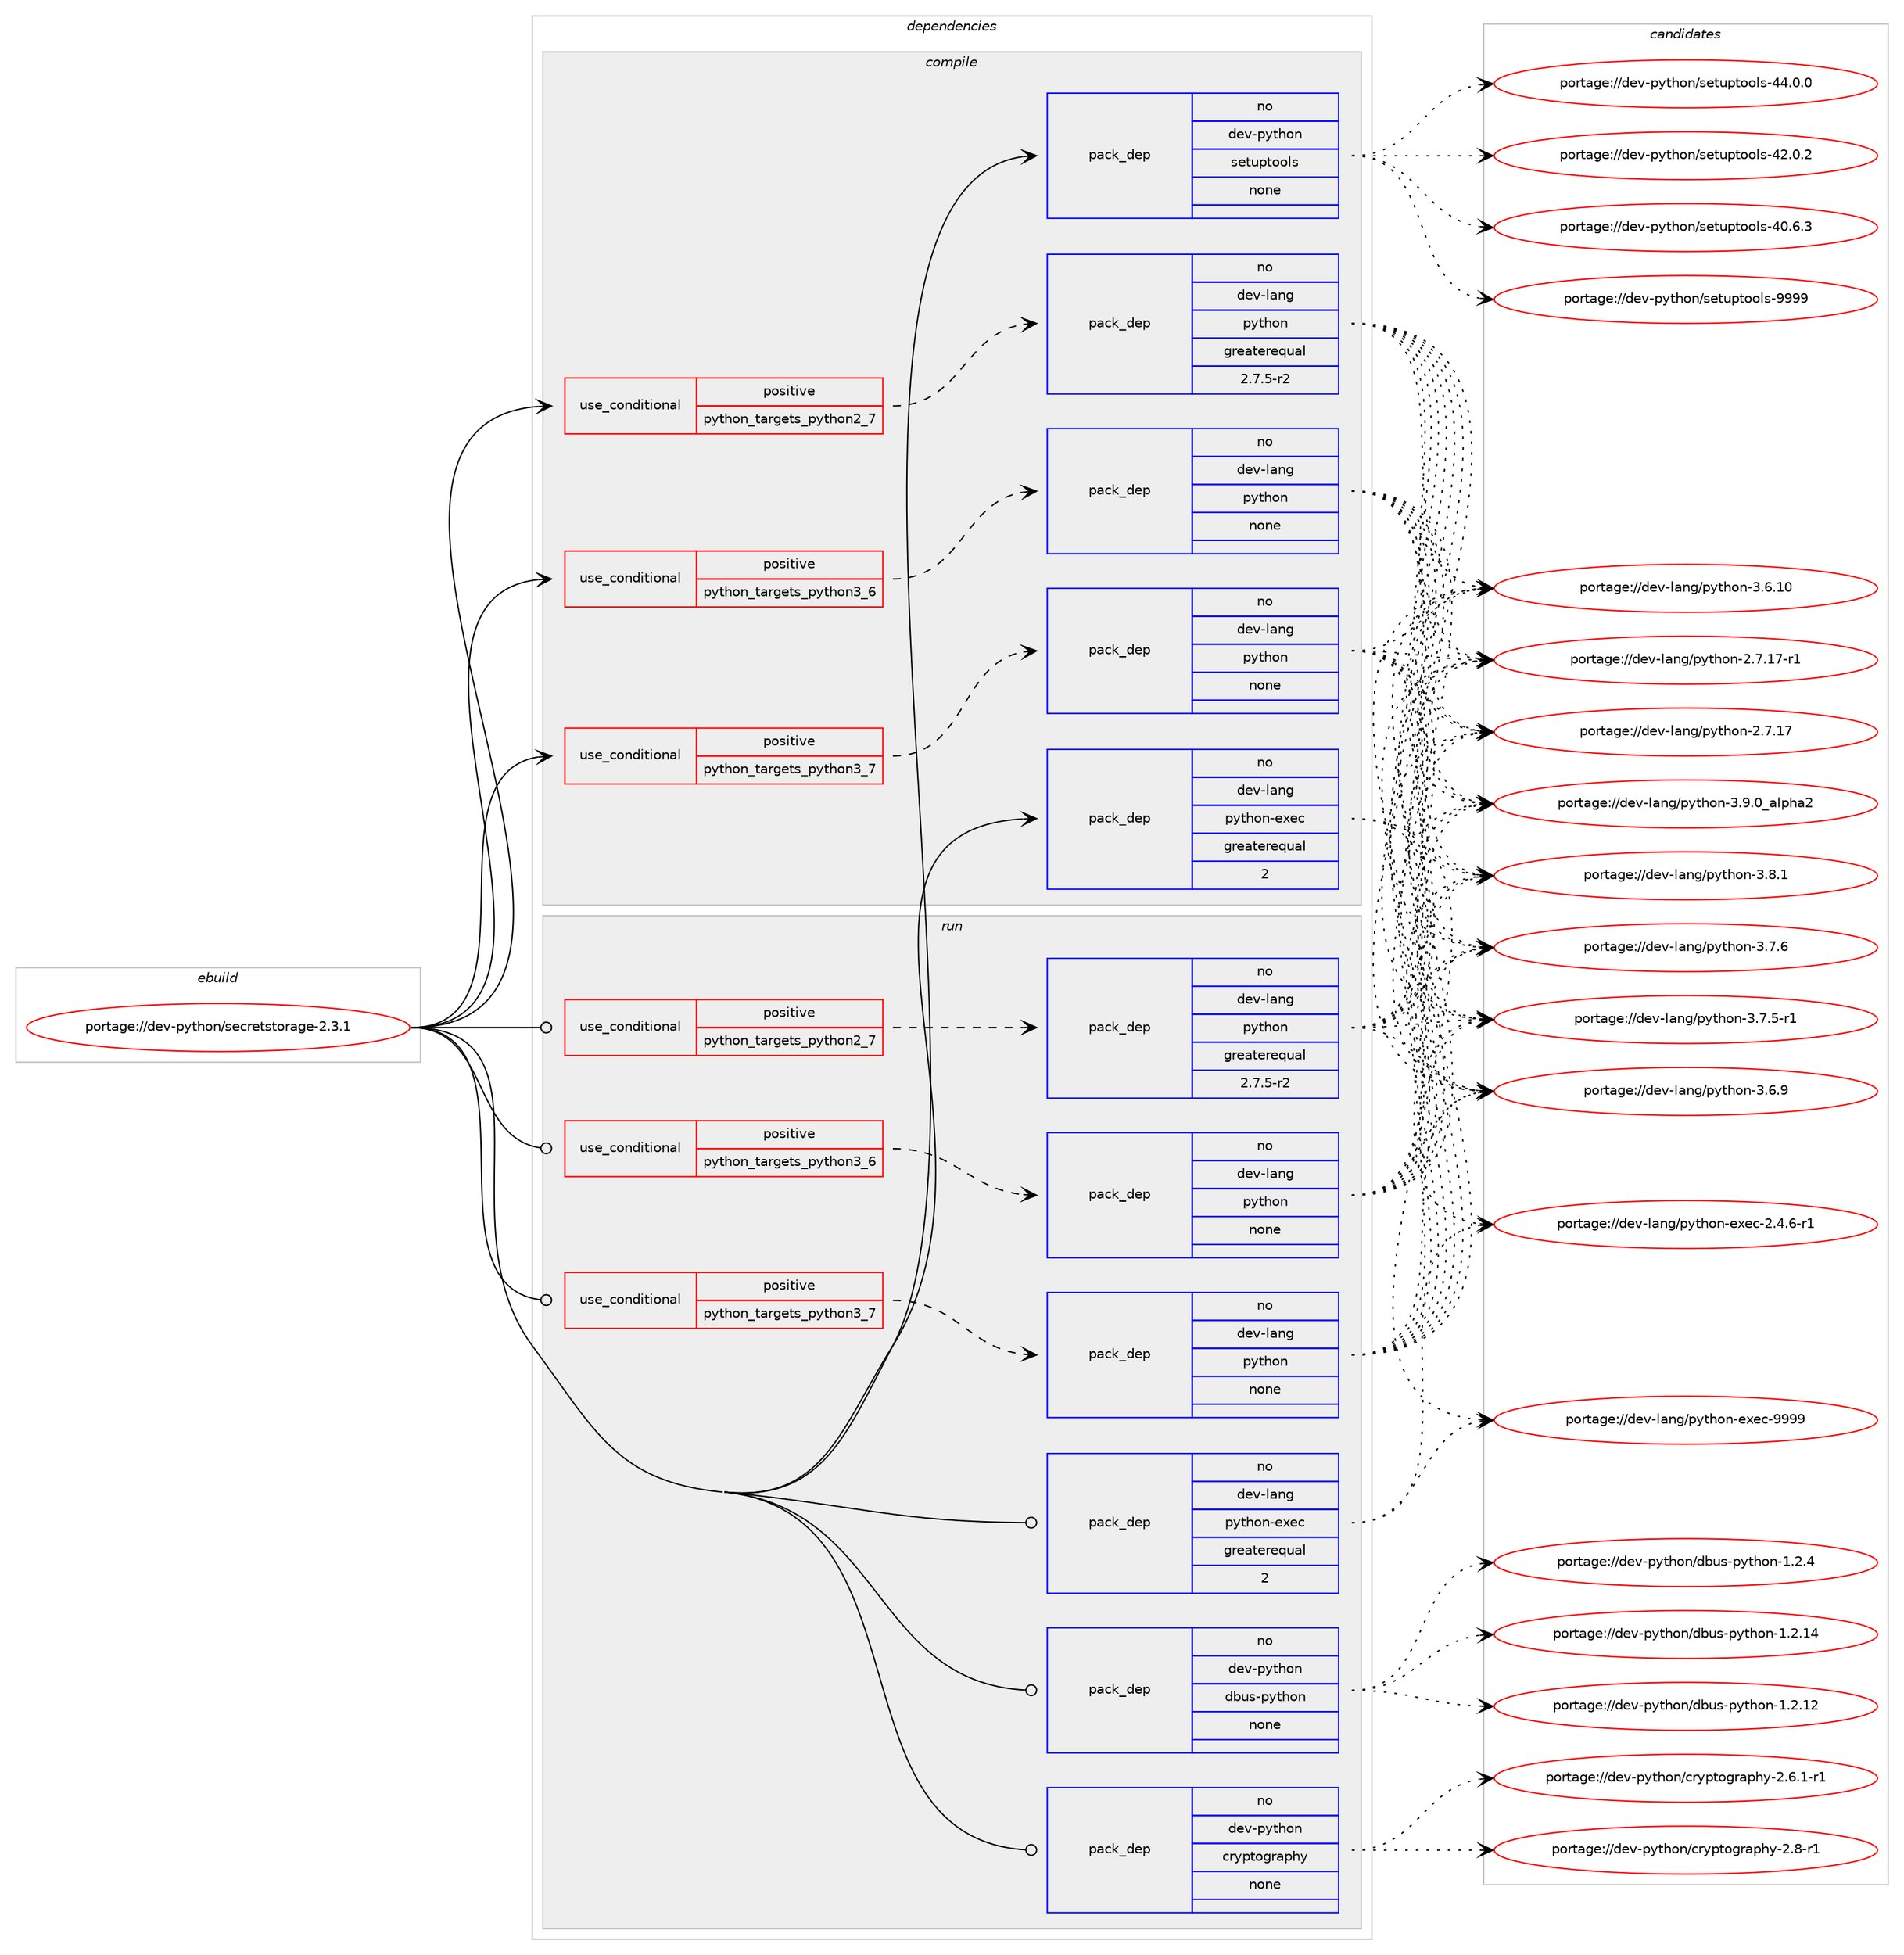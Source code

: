 digraph prolog {

# *************
# Graph options
# *************

newrank=true;
concentrate=true;
compound=true;
graph [rankdir=LR,fontname=Helvetica,fontsize=10,ranksep=1.5];#, ranksep=2.5, nodesep=0.2];
edge  [arrowhead=vee];
node  [fontname=Helvetica,fontsize=10];

# **********
# The ebuild
# **********

subgraph cluster_leftcol {
color=gray;
label=<<i>ebuild</i>>;
id [label="portage://dev-python/secretstorage-2.3.1", color=red, width=4, href="../dev-python/secretstorage-2.3.1.svg"];
}

# ****************
# The dependencies
# ****************

subgraph cluster_midcol {
color=gray;
label=<<i>dependencies</i>>;
subgraph cluster_compile {
fillcolor="#eeeeee";
style=filled;
label=<<i>compile</i>>;
subgraph cond106242 {
dependency426589 [label=<<TABLE BORDER="0" CELLBORDER="1" CELLSPACING="0" CELLPADDING="4"><TR><TD ROWSPAN="3" CELLPADDING="10">use_conditional</TD></TR><TR><TD>positive</TD></TR><TR><TD>python_targets_python2_7</TD></TR></TABLE>>, shape=none, color=red];
subgraph pack315449 {
dependency426590 [label=<<TABLE BORDER="0" CELLBORDER="1" CELLSPACING="0" CELLPADDING="4" WIDTH="220"><TR><TD ROWSPAN="6" CELLPADDING="30">pack_dep</TD></TR><TR><TD WIDTH="110">no</TD></TR><TR><TD>dev-lang</TD></TR><TR><TD>python</TD></TR><TR><TD>greaterequal</TD></TR><TR><TD>2.7.5-r2</TD></TR></TABLE>>, shape=none, color=blue];
}
dependency426589:e -> dependency426590:w [weight=20,style="dashed",arrowhead="vee"];
}
id:e -> dependency426589:w [weight=20,style="solid",arrowhead="vee"];
subgraph cond106243 {
dependency426591 [label=<<TABLE BORDER="0" CELLBORDER="1" CELLSPACING="0" CELLPADDING="4"><TR><TD ROWSPAN="3" CELLPADDING="10">use_conditional</TD></TR><TR><TD>positive</TD></TR><TR><TD>python_targets_python3_6</TD></TR></TABLE>>, shape=none, color=red];
subgraph pack315450 {
dependency426592 [label=<<TABLE BORDER="0" CELLBORDER="1" CELLSPACING="0" CELLPADDING="4" WIDTH="220"><TR><TD ROWSPAN="6" CELLPADDING="30">pack_dep</TD></TR><TR><TD WIDTH="110">no</TD></TR><TR><TD>dev-lang</TD></TR><TR><TD>python</TD></TR><TR><TD>none</TD></TR><TR><TD></TD></TR></TABLE>>, shape=none, color=blue];
}
dependency426591:e -> dependency426592:w [weight=20,style="dashed",arrowhead="vee"];
}
id:e -> dependency426591:w [weight=20,style="solid",arrowhead="vee"];
subgraph cond106244 {
dependency426593 [label=<<TABLE BORDER="0" CELLBORDER="1" CELLSPACING="0" CELLPADDING="4"><TR><TD ROWSPAN="3" CELLPADDING="10">use_conditional</TD></TR><TR><TD>positive</TD></TR><TR><TD>python_targets_python3_7</TD></TR></TABLE>>, shape=none, color=red];
subgraph pack315451 {
dependency426594 [label=<<TABLE BORDER="0" CELLBORDER="1" CELLSPACING="0" CELLPADDING="4" WIDTH="220"><TR><TD ROWSPAN="6" CELLPADDING="30">pack_dep</TD></TR><TR><TD WIDTH="110">no</TD></TR><TR><TD>dev-lang</TD></TR><TR><TD>python</TD></TR><TR><TD>none</TD></TR><TR><TD></TD></TR></TABLE>>, shape=none, color=blue];
}
dependency426593:e -> dependency426594:w [weight=20,style="dashed",arrowhead="vee"];
}
id:e -> dependency426593:w [weight=20,style="solid",arrowhead="vee"];
subgraph pack315452 {
dependency426595 [label=<<TABLE BORDER="0" CELLBORDER="1" CELLSPACING="0" CELLPADDING="4" WIDTH="220"><TR><TD ROWSPAN="6" CELLPADDING="30">pack_dep</TD></TR><TR><TD WIDTH="110">no</TD></TR><TR><TD>dev-lang</TD></TR><TR><TD>python-exec</TD></TR><TR><TD>greaterequal</TD></TR><TR><TD>2</TD></TR></TABLE>>, shape=none, color=blue];
}
id:e -> dependency426595:w [weight=20,style="solid",arrowhead="vee"];
subgraph pack315453 {
dependency426596 [label=<<TABLE BORDER="0" CELLBORDER="1" CELLSPACING="0" CELLPADDING="4" WIDTH="220"><TR><TD ROWSPAN="6" CELLPADDING="30">pack_dep</TD></TR><TR><TD WIDTH="110">no</TD></TR><TR><TD>dev-python</TD></TR><TR><TD>setuptools</TD></TR><TR><TD>none</TD></TR><TR><TD></TD></TR></TABLE>>, shape=none, color=blue];
}
id:e -> dependency426596:w [weight=20,style="solid",arrowhead="vee"];
}
subgraph cluster_compileandrun {
fillcolor="#eeeeee";
style=filled;
label=<<i>compile and run</i>>;
}
subgraph cluster_run {
fillcolor="#eeeeee";
style=filled;
label=<<i>run</i>>;
subgraph cond106245 {
dependency426597 [label=<<TABLE BORDER="0" CELLBORDER="1" CELLSPACING="0" CELLPADDING="4"><TR><TD ROWSPAN="3" CELLPADDING="10">use_conditional</TD></TR><TR><TD>positive</TD></TR><TR><TD>python_targets_python2_7</TD></TR></TABLE>>, shape=none, color=red];
subgraph pack315454 {
dependency426598 [label=<<TABLE BORDER="0" CELLBORDER="1" CELLSPACING="0" CELLPADDING="4" WIDTH="220"><TR><TD ROWSPAN="6" CELLPADDING="30">pack_dep</TD></TR><TR><TD WIDTH="110">no</TD></TR><TR><TD>dev-lang</TD></TR><TR><TD>python</TD></TR><TR><TD>greaterequal</TD></TR><TR><TD>2.7.5-r2</TD></TR></TABLE>>, shape=none, color=blue];
}
dependency426597:e -> dependency426598:w [weight=20,style="dashed",arrowhead="vee"];
}
id:e -> dependency426597:w [weight=20,style="solid",arrowhead="odot"];
subgraph cond106246 {
dependency426599 [label=<<TABLE BORDER="0" CELLBORDER="1" CELLSPACING="0" CELLPADDING="4"><TR><TD ROWSPAN="3" CELLPADDING="10">use_conditional</TD></TR><TR><TD>positive</TD></TR><TR><TD>python_targets_python3_6</TD></TR></TABLE>>, shape=none, color=red];
subgraph pack315455 {
dependency426600 [label=<<TABLE BORDER="0" CELLBORDER="1" CELLSPACING="0" CELLPADDING="4" WIDTH="220"><TR><TD ROWSPAN="6" CELLPADDING="30">pack_dep</TD></TR><TR><TD WIDTH="110">no</TD></TR><TR><TD>dev-lang</TD></TR><TR><TD>python</TD></TR><TR><TD>none</TD></TR><TR><TD></TD></TR></TABLE>>, shape=none, color=blue];
}
dependency426599:e -> dependency426600:w [weight=20,style="dashed",arrowhead="vee"];
}
id:e -> dependency426599:w [weight=20,style="solid",arrowhead="odot"];
subgraph cond106247 {
dependency426601 [label=<<TABLE BORDER="0" CELLBORDER="1" CELLSPACING="0" CELLPADDING="4"><TR><TD ROWSPAN="3" CELLPADDING="10">use_conditional</TD></TR><TR><TD>positive</TD></TR><TR><TD>python_targets_python3_7</TD></TR></TABLE>>, shape=none, color=red];
subgraph pack315456 {
dependency426602 [label=<<TABLE BORDER="0" CELLBORDER="1" CELLSPACING="0" CELLPADDING="4" WIDTH="220"><TR><TD ROWSPAN="6" CELLPADDING="30">pack_dep</TD></TR><TR><TD WIDTH="110">no</TD></TR><TR><TD>dev-lang</TD></TR><TR><TD>python</TD></TR><TR><TD>none</TD></TR><TR><TD></TD></TR></TABLE>>, shape=none, color=blue];
}
dependency426601:e -> dependency426602:w [weight=20,style="dashed",arrowhead="vee"];
}
id:e -> dependency426601:w [weight=20,style="solid",arrowhead="odot"];
subgraph pack315457 {
dependency426603 [label=<<TABLE BORDER="0" CELLBORDER="1" CELLSPACING="0" CELLPADDING="4" WIDTH="220"><TR><TD ROWSPAN="6" CELLPADDING="30">pack_dep</TD></TR><TR><TD WIDTH="110">no</TD></TR><TR><TD>dev-lang</TD></TR><TR><TD>python-exec</TD></TR><TR><TD>greaterequal</TD></TR><TR><TD>2</TD></TR></TABLE>>, shape=none, color=blue];
}
id:e -> dependency426603:w [weight=20,style="solid",arrowhead="odot"];
subgraph pack315458 {
dependency426604 [label=<<TABLE BORDER="0" CELLBORDER="1" CELLSPACING="0" CELLPADDING="4" WIDTH="220"><TR><TD ROWSPAN="6" CELLPADDING="30">pack_dep</TD></TR><TR><TD WIDTH="110">no</TD></TR><TR><TD>dev-python</TD></TR><TR><TD>cryptography</TD></TR><TR><TD>none</TD></TR><TR><TD></TD></TR></TABLE>>, shape=none, color=blue];
}
id:e -> dependency426604:w [weight=20,style="solid",arrowhead="odot"];
subgraph pack315459 {
dependency426605 [label=<<TABLE BORDER="0" CELLBORDER="1" CELLSPACING="0" CELLPADDING="4" WIDTH="220"><TR><TD ROWSPAN="6" CELLPADDING="30">pack_dep</TD></TR><TR><TD WIDTH="110">no</TD></TR><TR><TD>dev-python</TD></TR><TR><TD>dbus-python</TD></TR><TR><TD>none</TD></TR><TR><TD></TD></TR></TABLE>>, shape=none, color=blue];
}
id:e -> dependency426605:w [weight=20,style="solid",arrowhead="odot"];
}
}

# **************
# The candidates
# **************

subgraph cluster_choices {
rank=same;
color=gray;
label=<<i>candidates</i>>;

subgraph choice315449 {
color=black;
nodesep=1;
choice10010111845108971101034711212111610411111045514657464895971081121049750 [label="portage://dev-lang/python-3.9.0_alpha2", color=red, width=4,href="../dev-lang/python-3.9.0_alpha2.svg"];
choice100101118451089711010347112121116104111110455146564649 [label="portage://dev-lang/python-3.8.1", color=red, width=4,href="../dev-lang/python-3.8.1.svg"];
choice100101118451089711010347112121116104111110455146554654 [label="portage://dev-lang/python-3.7.6", color=red, width=4,href="../dev-lang/python-3.7.6.svg"];
choice1001011184510897110103471121211161041111104551465546534511449 [label="portage://dev-lang/python-3.7.5-r1", color=red, width=4,href="../dev-lang/python-3.7.5-r1.svg"];
choice100101118451089711010347112121116104111110455146544657 [label="portage://dev-lang/python-3.6.9", color=red, width=4,href="../dev-lang/python-3.6.9.svg"];
choice10010111845108971101034711212111610411111045514654464948 [label="portage://dev-lang/python-3.6.10", color=red, width=4,href="../dev-lang/python-3.6.10.svg"];
choice100101118451089711010347112121116104111110455046554649554511449 [label="portage://dev-lang/python-2.7.17-r1", color=red, width=4,href="../dev-lang/python-2.7.17-r1.svg"];
choice10010111845108971101034711212111610411111045504655464955 [label="portage://dev-lang/python-2.7.17", color=red, width=4,href="../dev-lang/python-2.7.17.svg"];
dependency426590:e -> choice10010111845108971101034711212111610411111045514657464895971081121049750:w [style=dotted,weight="100"];
dependency426590:e -> choice100101118451089711010347112121116104111110455146564649:w [style=dotted,weight="100"];
dependency426590:e -> choice100101118451089711010347112121116104111110455146554654:w [style=dotted,weight="100"];
dependency426590:e -> choice1001011184510897110103471121211161041111104551465546534511449:w [style=dotted,weight="100"];
dependency426590:e -> choice100101118451089711010347112121116104111110455146544657:w [style=dotted,weight="100"];
dependency426590:e -> choice10010111845108971101034711212111610411111045514654464948:w [style=dotted,weight="100"];
dependency426590:e -> choice100101118451089711010347112121116104111110455046554649554511449:w [style=dotted,weight="100"];
dependency426590:e -> choice10010111845108971101034711212111610411111045504655464955:w [style=dotted,weight="100"];
}
subgraph choice315450 {
color=black;
nodesep=1;
choice10010111845108971101034711212111610411111045514657464895971081121049750 [label="portage://dev-lang/python-3.9.0_alpha2", color=red, width=4,href="../dev-lang/python-3.9.0_alpha2.svg"];
choice100101118451089711010347112121116104111110455146564649 [label="portage://dev-lang/python-3.8.1", color=red, width=4,href="../dev-lang/python-3.8.1.svg"];
choice100101118451089711010347112121116104111110455146554654 [label="portage://dev-lang/python-3.7.6", color=red, width=4,href="../dev-lang/python-3.7.6.svg"];
choice1001011184510897110103471121211161041111104551465546534511449 [label="portage://dev-lang/python-3.7.5-r1", color=red, width=4,href="../dev-lang/python-3.7.5-r1.svg"];
choice100101118451089711010347112121116104111110455146544657 [label="portage://dev-lang/python-3.6.9", color=red, width=4,href="../dev-lang/python-3.6.9.svg"];
choice10010111845108971101034711212111610411111045514654464948 [label="portage://dev-lang/python-3.6.10", color=red, width=4,href="../dev-lang/python-3.6.10.svg"];
choice100101118451089711010347112121116104111110455046554649554511449 [label="portage://dev-lang/python-2.7.17-r1", color=red, width=4,href="../dev-lang/python-2.7.17-r1.svg"];
choice10010111845108971101034711212111610411111045504655464955 [label="portage://dev-lang/python-2.7.17", color=red, width=4,href="../dev-lang/python-2.7.17.svg"];
dependency426592:e -> choice10010111845108971101034711212111610411111045514657464895971081121049750:w [style=dotted,weight="100"];
dependency426592:e -> choice100101118451089711010347112121116104111110455146564649:w [style=dotted,weight="100"];
dependency426592:e -> choice100101118451089711010347112121116104111110455146554654:w [style=dotted,weight="100"];
dependency426592:e -> choice1001011184510897110103471121211161041111104551465546534511449:w [style=dotted,weight="100"];
dependency426592:e -> choice100101118451089711010347112121116104111110455146544657:w [style=dotted,weight="100"];
dependency426592:e -> choice10010111845108971101034711212111610411111045514654464948:w [style=dotted,weight="100"];
dependency426592:e -> choice100101118451089711010347112121116104111110455046554649554511449:w [style=dotted,weight="100"];
dependency426592:e -> choice10010111845108971101034711212111610411111045504655464955:w [style=dotted,weight="100"];
}
subgraph choice315451 {
color=black;
nodesep=1;
choice10010111845108971101034711212111610411111045514657464895971081121049750 [label="portage://dev-lang/python-3.9.0_alpha2", color=red, width=4,href="../dev-lang/python-3.9.0_alpha2.svg"];
choice100101118451089711010347112121116104111110455146564649 [label="portage://dev-lang/python-3.8.1", color=red, width=4,href="../dev-lang/python-3.8.1.svg"];
choice100101118451089711010347112121116104111110455146554654 [label="portage://dev-lang/python-3.7.6", color=red, width=4,href="../dev-lang/python-3.7.6.svg"];
choice1001011184510897110103471121211161041111104551465546534511449 [label="portage://dev-lang/python-3.7.5-r1", color=red, width=4,href="../dev-lang/python-3.7.5-r1.svg"];
choice100101118451089711010347112121116104111110455146544657 [label="portage://dev-lang/python-3.6.9", color=red, width=4,href="../dev-lang/python-3.6.9.svg"];
choice10010111845108971101034711212111610411111045514654464948 [label="portage://dev-lang/python-3.6.10", color=red, width=4,href="../dev-lang/python-3.6.10.svg"];
choice100101118451089711010347112121116104111110455046554649554511449 [label="portage://dev-lang/python-2.7.17-r1", color=red, width=4,href="../dev-lang/python-2.7.17-r1.svg"];
choice10010111845108971101034711212111610411111045504655464955 [label="portage://dev-lang/python-2.7.17", color=red, width=4,href="../dev-lang/python-2.7.17.svg"];
dependency426594:e -> choice10010111845108971101034711212111610411111045514657464895971081121049750:w [style=dotted,weight="100"];
dependency426594:e -> choice100101118451089711010347112121116104111110455146564649:w [style=dotted,weight="100"];
dependency426594:e -> choice100101118451089711010347112121116104111110455146554654:w [style=dotted,weight="100"];
dependency426594:e -> choice1001011184510897110103471121211161041111104551465546534511449:w [style=dotted,weight="100"];
dependency426594:e -> choice100101118451089711010347112121116104111110455146544657:w [style=dotted,weight="100"];
dependency426594:e -> choice10010111845108971101034711212111610411111045514654464948:w [style=dotted,weight="100"];
dependency426594:e -> choice100101118451089711010347112121116104111110455046554649554511449:w [style=dotted,weight="100"];
dependency426594:e -> choice10010111845108971101034711212111610411111045504655464955:w [style=dotted,weight="100"];
}
subgraph choice315452 {
color=black;
nodesep=1;
choice10010111845108971101034711212111610411111045101120101994557575757 [label="portage://dev-lang/python-exec-9999", color=red, width=4,href="../dev-lang/python-exec-9999.svg"];
choice10010111845108971101034711212111610411111045101120101994550465246544511449 [label="portage://dev-lang/python-exec-2.4.6-r1", color=red, width=4,href="../dev-lang/python-exec-2.4.6-r1.svg"];
dependency426595:e -> choice10010111845108971101034711212111610411111045101120101994557575757:w [style=dotted,weight="100"];
dependency426595:e -> choice10010111845108971101034711212111610411111045101120101994550465246544511449:w [style=dotted,weight="100"];
}
subgraph choice315453 {
color=black;
nodesep=1;
choice10010111845112121116104111110471151011161171121161111111081154557575757 [label="portage://dev-python/setuptools-9999", color=red, width=4,href="../dev-python/setuptools-9999.svg"];
choice100101118451121211161041111104711510111611711211611111110811545525246484648 [label="portage://dev-python/setuptools-44.0.0", color=red, width=4,href="../dev-python/setuptools-44.0.0.svg"];
choice100101118451121211161041111104711510111611711211611111110811545525046484650 [label="portage://dev-python/setuptools-42.0.2", color=red, width=4,href="../dev-python/setuptools-42.0.2.svg"];
choice100101118451121211161041111104711510111611711211611111110811545524846544651 [label="portage://dev-python/setuptools-40.6.3", color=red, width=4,href="../dev-python/setuptools-40.6.3.svg"];
dependency426596:e -> choice10010111845112121116104111110471151011161171121161111111081154557575757:w [style=dotted,weight="100"];
dependency426596:e -> choice100101118451121211161041111104711510111611711211611111110811545525246484648:w [style=dotted,weight="100"];
dependency426596:e -> choice100101118451121211161041111104711510111611711211611111110811545525046484650:w [style=dotted,weight="100"];
dependency426596:e -> choice100101118451121211161041111104711510111611711211611111110811545524846544651:w [style=dotted,weight="100"];
}
subgraph choice315454 {
color=black;
nodesep=1;
choice10010111845108971101034711212111610411111045514657464895971081121049750 [label="portage://dev-lang/python-3.9.0_alpha2", color=red, width=4,href="../dev-lang/python-3.9.0_alpha2.svg"];
choice100101118451089711010347112121116104111110455146564649 [label="portage://dev-lang/python-3.8.1", color=red, width=4,href="../dev-lang/python-3.8.1.svg"];
choice100101118451089711010347112121116104111110455146554654 [label="portage://dev-lang/python-3.7.6", color=red, width=4,href="../dev-lang/python-3.7.6.svg"];
choice1001011184510897110103471121211161041111104551465546534511449 [label="portage://dev-lang/python-3.7.5-r1", color=red, width=4,href="../dev-lang/python-3.7.5-r1.svg"];
choice100101118451089711010347112121116104111110455146544657 [label="portage://dev-lang/python-3.6.9", color=red, width=4,href="../dev-lang/python-3.6.9.svg"];
choice10010111845108971101034711212111610411111045514654464948 [label="portage://dev-lang/python-3.6.10", color=red, width=4,href="../dev-lang/python-3.6.10.svg"];
choice100101118451089711010347112121116104111110455046554649554511449 [label="portage://dev-lang/python-2.7.17-r1", color=red, width=4,href="../dev-lang/python-2.7.17-r1.svg"];
choice10010111845108971101034711212111610411111045504655464955 [label="portage://dev-lang/python-2.7.17", color=red, width=4,href="../dev-lang/python-2.7.17.svg"];
dependency426598:e -> choice10010111845108971101034711212111610411111045514657464895971081121049750:w [style=dotted,weight="100"];
dependency426598:e -> choice100101118451089711010347112121116104111110455146564649:w [style=dotted,weight="100"];
dependency426598:e -> choice100101118451089711010347112121116104111110455146554654:w [style=dotted,weight="100"];
dependency426598:e -> choice1001011184510897110103471121211161041111104551465546534511449:w [style=dotted,weight="100"];
dependency426598:e -> choice100101118451089711010347112121116104111110455146544657:w [style=dotted,weight="100"];
dependency426598:e -> choice10010111845108971101034711212111610411111045514654464948:w [style=dotted,weight="100"];
dependency426598:e -> choice100101118451089711010347112121116104111110455046554649554511449:w [style=dotted,weight="100"];
dependency426598:e -> choice10010111845108971101034711212111610411111045504655464955:w [style=dotted,weight="100"];
}
subgraph choice315455 {
color=black;
nodesep=1;
choice10010111845108971101034711212111610411111045514657464895971081121049750 [label="portage://dev-lang/python-3.9.0_alpha2", color=red, width=4,href="../dev-lang/python-3.9.0_alpha2.svg"];
choice100101118451089711010347112121116104111110455146564649 [label="portage://dev-lang/python-3.8.1", color=red, width=4,href="../dev-lang/python-3.8.1.svg"];
choice100101118451089711010347112121116104111110455146554654 [label="portage://dev-lang/python-3.7.6", color=red, width=4,href="../dev-lang/python-3.7.6.svg"];
choice1001011184510897110103471121211161041111104551465546534511449 [label="portage://dev-lang/python-3.7.5-r1", color=red, width=4,href="../dev-lang/python-3.7.5-r1.svg"];
choice100101118451089711010347112121116104111110455146544657 [label="portage://dev-lang/python-3.6.9", color=red, width=4,href="../dev-lang/python-3.6.9.svg"];
choice10010111845108971101034711212111610411111045514654464948 [label="portage://dev-lang/python-3.6.10", color=red, width=4,href="../dev-lang/python-3.6.10.svg"];
choice100101118451089711010347112121116104111110455046554649554511449 [label="portage://dev-lang/python-2.7.17-r1", color=red, width=4,href="../dev-lang/python-2.7.17-r1.svg"];
choice10010111845108971101034711212111610411111045504655464955 [label="portage://dev-lang/python-2.7.17", color=red, width=4,href="../dev-lang/python-2.7.17.svg"];
dependency426600:e -> choice10010111845108971101034711212111610411111045514657464895971081121049750:w [style=dotted,weight="100"];
dependency426600:e -> choice100101118451089711010347112121116104111110455146564649:w [style=dotted,weight="100"];
dependency426600:e -> choice100101118451089711010347112121116104111110455146554654:w [style=dotted,weight="100"];
dependency426600:e -> choice1001011184510897110103471121211161041111104551465546534511449:w [style=dotted,weight="100"];
dependency426600:e -> choice100101118451089711010347112121116104111110455146544657:w [style=dotted,weight="100"];
dependency426600:e -> choice10010111845108971101034711212111610411111045514654464948:w [style=dotted,weight="100"];
dependency426600:e -> choice100101118451089711010347112121116104111110455046554649554511449:w [style=dotted,weight="100"];
dependency426600:e -> choice10010111845108971101034711212111610411111045504655464955:w [style=dotted,weight="100"];
}
subgraph choice315456 {
color=black;
nodesep=1;
choice10010111845108971101034711212111610411111045514657464895971081121049750 [label="portage://dev-lang/python-3.9.0_alpha2", color=red, width=4,href="../dev-lang/python-3.9.0_alpha2.svg"];
choice100101118451089711010347112121116104111110455146564649 [label="portage://dev-lang/python-3.8.1", color=red, width=4,href="../dev-lang/python-3.8.1.svg"];
choice100101118451089711010347112121116104111110455146554654 [label="portage://dev-lang/python-3.7.6", color=red, width=4,href="../dev-lang/python-3.7.6.svg"];
choice1001011184510897110103471121211161041111104551465546534511449 [label="portage://dev-lang/python-3.7.5-r1", color=red, width=4,href="../dev-lang/python-3.7.5-r1.svg"];
choice100101118451089711010347112121116104111110455146544657 [label="portage://dev-lang/python-3.6.9", color=red, width=4,href="../dev-lang/python-3.6.9.svg"];
choice10010111845108971101034711212111610411111045514654464948 [label="portage://dev-lang/python-3.6.10", color=red, width=4,href="../dev-lang/python-3.6.10.svg"];
choice100101118451089711010347112121116104111110455046554649554511449 [label="portage://dev-lang/python-2.7.17-r1", color=red, width=4,href="../dev-lang/python-2.7.17-r1.svg"];
choice10010111845108971101034711212111610411111045504655464955 [label="portage://dev-lang/python-2.7.17", color=red, width=4,href="../dev-lang/python-2.7.17.svg"];
dependency426602:e -> choice10010111845108971101034711212111610411111045514657464895971081121049750:w [style=dotted,weight="100"];
dependency426602:e -> choice100101118451089711010347112121116104111110455146564649:w [style=dotted,weight="100"];
dependency426602:e -> choice100101118451089711010347112121116104111110455146554654:w [style=dotted,weight="100"];
dependency426602:e -> choice1001011184510897110103471121211161041111104551465546534511449:w [style=dotted,weight="100"];
dependency426602:e -> choice100101118451089711010347112121116104111110455146544657:w [style=dotted,weight="100"];
dependency426602:e -> choice10010111845108971101034711212111610411111045514654464948:w [style=dotted,weight="100"];
dependency426602:e -> choice100101118451089711010347112121116104111110455046554649554511449:w [style=dotted,weight="100"];
dependency426602:e -> choice10010111845108971101034711212111610411111045504655464955:w [style=dotted,weight="100"];
}
subgraph choice315457 {
color=black;
nodesep=1;
choice10010111845108971101034711212111610411111045101120101994557575757 [label="portage://dev-lang/python-exec-9999", color=red, width=4,href="../dev-lang/python-exec-9999.svg"];
choice10010111845108971101034711212111610411111045101120101994550465246544511449 [label="portage://dev-lang/python-exec-2.4.6-r1", color=red, width=4,href="../dev-lang/python-exec-2.4.6-r1.svg"];
dependency426603:e -> choice10010111845108971101034711212111610411111045101120101994557575757:w [style=dotted,weight="100"];
dependency426603:e -> choice10010111845108971101034711212111610411111045101120101994550465246544511449:w [style=dotted,weight="100"];
}
subgraph choice315458 {
color=black;
nodesep=1;
choice10010111845112121116104111110479911412111211611110311497112104121455046564511449 [label="portage://dev-python/cryptography-2.8-r1", color=red, width=4,href="../dev-python/cryptography-2.8-r1.svg"];
choice100101118451121211161041111104799114121112116111103114971121041214550465446494511449 [label="portage://dev-python/cryptography-2.6.1-r1", color=red, width=4,href="../dev-python/cryptography-2.6.1-r1.svg"];
dependency426604:e -> choice10010111845112121116104111110479911412111211611110311497112104121455046564511449:w [style=dotted,weight="100"];
dependency426604:e -> choice100101118451121211161041111104799114121112116111103114971121041214550465446494511449:w [style=dotted,weight="100"];
}
subgraph choice315459 {
color=black;
nodesep=1;
choice10010111845112121116104111110471009811711545112121116104111110454946504652 [label="portage://dev-python/dbus-python-1.2.4", color=red, width=4,href="../dev-python/dbus-python-1.2.4.svg"];
choice1001011184511212111610411111047100981171154511212111610411111045494650464952 [label="portage://dev-python/dbus-python-1.2.14", color=red, width=4,href="../dev-python/dbus-python-1.2.14.svg"];
choice1001011184511212111610411111047100981171154511212111610411111045494650464950 [label="portage://dev-python/dbus-python-1.2.12", color=red, width=4,href="../dev-python/dbus-python-1.2.12.svg"];
dependency426605:e -> choice10010111845112121116104111110471009811711545112121116104111110454946504652:w [style=dotted,weight="100"];
dependency426605:e -> choice1001011184511212111610411111047100981171154511212111610411111045494650464952:w [style=dotted,weight="100"];
dependency426605:e -> choice1001011184511212111610411111047100981171154511212111610411111045494650464950:w [style=dotted,weight="100"];
}
}

}
